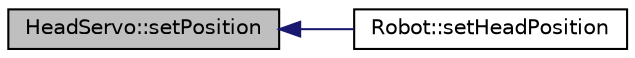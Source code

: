 digraph "HeadServo::setPosition"
{
  edge [fontname="Helvetica",fontsize="10",labelfontname="Helvetica",labelfontsize="10"];
  node [fontname="Helvetica",fontsize="10",shape=record];
  rankdir="LR";
  Node8 [label="HeadServo::setPosition",height=0.2,width=0.4,color="black", fillcolor="grey75", style="filled", fontcolor="black"];
  Node8 -> Node9 [dir="back",color="midnightblue",fontsize="10",style="solid"];
  Node9 [label="Robot::setHeadPosition",height=0.2,width=0.4,color="black", fillcolor="white", style="filled",URL="$class_robot.html#a69dad285c5a86e600b2ad94e7d30cf8b",tooltip="change the position of the servo motor "];
}

